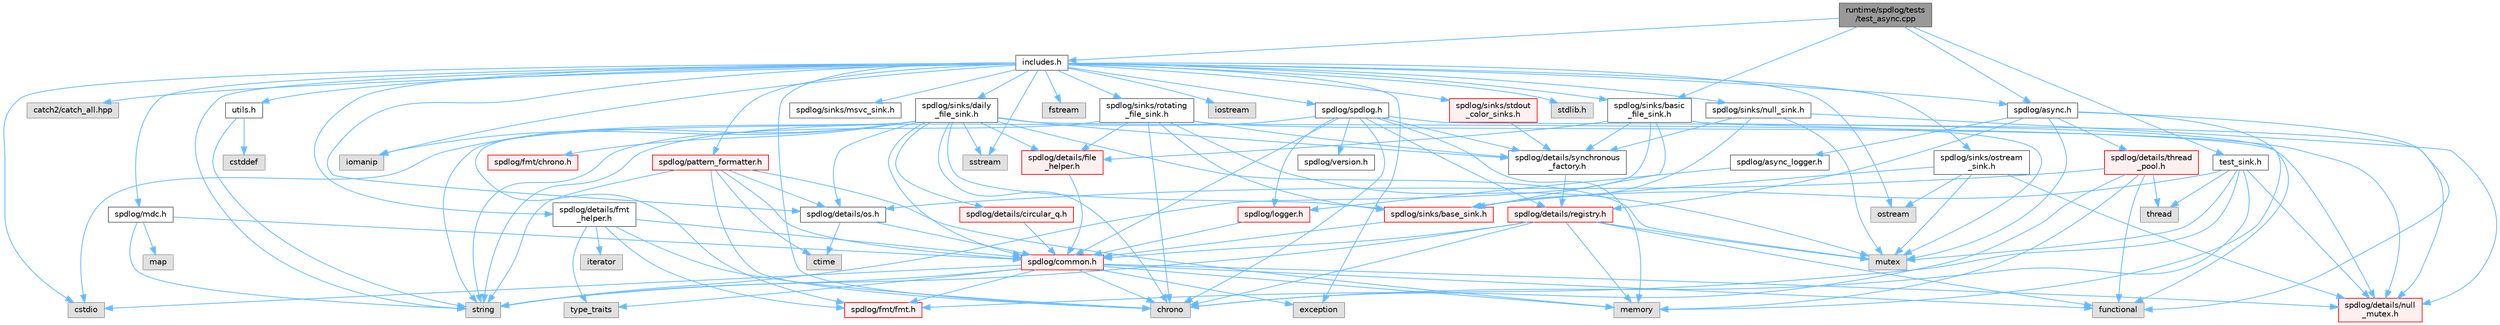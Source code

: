 digraph "runtime/spdlog/tests/test_async.cpp"
{
 // LATEX_PDF_SIZE
  bgcolor="transparent";
  edge [fontname=Helvetica,fontsize=10,labelfontname=Helvetica,labelfontsize=10];
  node [fontname=Helvetica,fontsize=10,shape=box,height=0.2,width=0.4];
  Node1 [id="Node000001",label="runtime/spdlog/tests\l/test_async.cpp",height=0.2,width=0.4,color="gray40", fillcolor="grey60", style="filled", fontcolor="black",tooltip=" "];
  Node1 -> Node2 [id="edge1_Node000001_Node000002",color="steelblue1",style="solid",tooltip=" "];
  Node2 [id="Node000002",label="includes.h",height=0.2,width=0.4,color="grey40", fillcolor="white", style="filled",URL="$includes_8h.html",tooltip=" "];
  Node2 -> Node3 [id="edge2_Node000002_Node000003",color="steelblue1",style="solid",tooltip=" "];
  Node3 [id="Node000003",label="catch2/catch_all.hpp",height=0.2,width=0.4,color="grey60", fillcolor="#E0E0E0", style="filled",tooltip=" "];
  Node2 -> Node4 [id="edge3_Node000002_Node000004",color="steelblue1",style="solid",tooltip=" "];
  Node4 [id="Node000004",label="utils.h",height=0.2,width=0.4,color="grey40", fillcolor="white", style="filled",URL="$tests_2utils_8h.html",tooltip=" "];
  Node4 -> Node5 [id="edge4_Node000004_Node000005",color="steelblue1",style="solid",tooltip=" "];
  Node5 [id="Node000005",label="cstddef",height=0.2,width=0.4,color="grey60", fillcolor="#E0E0E0", style="filled",tooltip=" "];
  Node4 -> Node6 [id="edge5_Node000004_Node000006",color="steelblue1",style="solid",tooltip=" "];
  Node6 [id="Node000006",label="string",height=0.2,width=0.4,color="grey60", fillcolor="#E0E0E0", style="filled",tooltip=" "];
  Node2 -> Node7 [id="edge6_Node000002_Node000007",color="steelblue1",style="solid",tooltip=" "];
  Node7 [id="Node000007",label="chrono",height=0.2,width=0.4,color="grey60", fillcolor="#E0E0E0", style="filled",tooltip=" "];
  Node2 -> Node8 [id="edge7_Node000002_Node000008",color="steelblue1",style="solid",tooltip=" "];
  Node8 [id="Node000008",label="cstdio",height=0.2,width=0.4,color="grey60", fillcolor="#E0E0E0", style="filled",tooltip=" "];
  Node2 -> Node9 [id="edge8_Node000002_Node000009",color="steelblue1",style="solid",tooltip=" "];
  Node9 [id="Node000009",label="exception",height=0.2,width=0.4,color="grey60", fillcolor="#E0E0E0", style="filled",tooltip=" "];
  Node2 -> Node10 [id="edge9_Node000002_Node000010",color="steelblue1",style="solid",tooltip=" "];
  Node10 [id="Node000010",label="fstream",height=0.2,width=0.4,color="grey60", fillcolor="#E0E0E0", style="filled",tooltip=" "];
  Node2 -> Node11 [id="edge10_Node000002_Node000011",color="steelblue1",style="solid",tooltip=" "];
  Node11 [id="Node000011",label="iostream",height=0.2,width=0.4,color="grey60", fillcolor="#E0E0E0", style="filled",tooltip=" "];
  Node2 -> Node12 [id="edge11_Node000002_Node000012",color="steelblue1",style="solid",tooltip=" "];
  Node12 [id="Node000012",label="ostream",height=0.2,width=0.4,color="grey60", fillcolor="#E0E0E0", style="filled",tooltip=" "];
  Node2 -> Node13 [id="edge12_Node000002_Node000013",color="steelblue1",style="solid",tooltip=" "];
  Node13 [id="Node000013",label="sstream",height=0.2,width=0.4,color="grey60", fillcolor="#E0E0E0", style="filled",tooltip=" "];
  Node2 -> Node6 [id="edge13_Node000002_Node000006",color="steelblue1",style="solid",tooltip=" "];
  Node2 -> Node14 [id="edge14_Node000002_Node000014",color="steelblue1",style="solid",tooltip=" "];
  Node14 [id="Node000014",label="iomanip",height=0.2,width=0.4,color="grey60", fillcolor="#E0E0E0", style="filled",tooltip=" "];
  Node2 -> Node15 [id="edge15_Node000002_Node000015",color="steelblue1",style="solid",tooltip=" "];
  Node15 [id="Node000015",label="stdlib.h",height=0.2,width=0.4,color="grey60", fillcolor="#E0E0E0", style="filled",tooltip=" "];
  Node2 -> Node16 [id="edge16_Node000002_Node000016",color="steelblue1",style="solid",tooltip=" "];
  Node16 [id="Node000016",label="spdlog/spdlog.h",height=0.2,width=0.4,color="grey40", fillcolor="white", style="filled",URL="$spdlog_8h.html",tooltip=" "];
  Node16 -> Node17 [id="edge17_Node000016_Node000017",color="steelblue1",style="solid",tooltip=" "];
  Node17 [id="Node000017",label="spdlog/common.h",height=0.2,width=0.4,color="red", fillcolor="#FFF0F0", style="filled",URL="$common_8h.html",tooltip=" "];
  Node17 -> Node18 [id="edge18_Node000017_Node000018",color="steelblue1",style="solid",tooltip=" "];
  Node18 [id="Node000018",label="spdlog/details/null\l_mutex.h",height=0.2,width=0.4,color="red", fillcolor="#FFF0F0", style="filled",URL="$null__mutex_8h.html",tooltip=" "];
  Node17 -> Node7 [id="edge19_Node000017_Node000007",color="steelblue1",style="solid",tooltip=" "];
  Node17 -> Node8 [id="edge20_Node000017_Node000008",color="steelblue1",style="solid",tooltip=" "];
  Node17 -> Node9 [id="edge21_Node000017_Node000009",color="steelblue1",style="solid",tooltip=" "];
  Node17 -> Node22 [id="edge22_Node000017_Node000022",color="steelblue1",style="solid",tooltip=" "];
  Node22 [id="Node000022",label="functional",height=0.2,width=0.4,color="grey60", fillcolor="#E0E0E0", style="filled",tooltip=" "];
  Node17 -> Node24 [id="edge23_Node000017_Node000024",color="steelblue1",style="solid",tooltip=" "];
  Node24 [id="Node000024",label="memory",height=0.2,width=0.4,color="grey60", fillcolor="#E0E0E0", style="filled",tooltip=" "];
  Node17 -> Node6 [id="edge24_Node000017_Node000006",color="steelblue1",style="solid",tooltip=" "];
  Node17 -> Node25 [id="edge25_Node000017_Node000025",color="steelblue1",style="solid",tooltip=" "];
  Node25 [id="Node000025",label="type_traits",height=0.2,width=0.4,color="grey60", fillcolor="#E0E0E0", style="filled",tooltip=" "];
  Node17 -> Node26 [id="edge26_Node000017_Node000026",color="steelblue1",style="solid",tooltip=" "];
  Node26 [id="Node000026",label="spdlog/fmt/fmt.h",height=0.2,width=0.4,color="red", fillcolor="#FFF0F0", style="filled",URL="$fmt_8h.html",tooltip=" "];
  Node16 -> Node185 [id="edge27_Node000016_Node000185",color="steelblue1",style="solid",tooltip=" "];
  Node185 [id="Node000185",label="spdlog/details/registry.h",height=0.2,width=0.4,color="red", fillcolor="#FFF0F0", style="filled",URL="$registry_8h.html",tooltip=" "];
  Node185 -> Node17 [id="edge28_Node000185_Node000017",color="steelblue1",style="solid",tooltip=" "];
  Node185 -> Node7 [id="edge29_Node000185_Node000007",color="steelblue1",style="solid",tooltip=" "];
  Node185 -> Node22 [id="edge30_Node000185_Node000022",color="steelblue1",style="solid",tooltip=" "];
  Node185 -> Node24 [id="edge31_Node000185_Node000024",color="steelblue1",style="solid",tooltip=" "];
  Node185 -> Node188 [id="edge32_Node000185_Node000188",color="steelblue1",style="solid",tooltip=" "];
  Node188 [id="Node000188",label="mutex",height=0.2,width=0.4,color="grey60", fillcolor="#E0E0E0", style="filled",tooltip=" "];
  Node185 -> Node6 [id="edge33_Node000185_Node000006",color="steelblue1",style="solid",tooltip=" "];
  Node16 -> Node191 [id="edge34_Node000016_Node000191",color="steelblue1",style="solid",tooltip=" "];
  Node191 [id="Node000191",label="spdlog/details/synchronous\l_factory.h",height=0.2,width=0.4,color="grey40", fillcolor="white", style="filled",URL="$synchronous__factory_8h.html",tooltip=" "];
  Node191 -> Node185 [id="edge35_Node000191_Node000185",color="steelblue1",style="solid",tooltip=" "];
  Node16 -> Node192 [id="edge36_Node000016_Node000192",color="steelblue1",style="solid",tooltip=" "];
  Node192 [id="Node000192",label="spdlog/logger.h",height=0.2,width=0.4,color="red", fillcolor="#FFF0F0", style="filled",URL="$logger_8h.html",tooltip=" "];
  Node192 -> Node17 [id="edge37_Node000192_Node000017",color="steelblue1",style="solid",tooltip=" "];
  Node16 -> Node198 [id="edge38_Node000016_Node000198",color="steelblue1",style="solid",tooltip=" "];
  Node198 [id="Node000198",label="spdlog/version.h",height=0.2,width=0.4,color="grey40", fillcolor="white", style="filled",URL="$spdlog_2include_2spdlog_2version_8h.html",tooltip=" "];
  Node16 -> Node7 [id="edge39_Node000016_Node000007",color="steelblue1",style="solid",tooltip=" "];
  Node16 -> Node22 [id="edge40_Node000016_Node000022",color="steelblue1",style="solid",tooltip=" "];
  Node16 -> Node24 [id="edge41_Node000016_Node000024",color="steelblue1",style="solid",tooltip=" "];
  Node16 -> Node6 [id="edge42_Node000016_Node000006",color="steelblue1",style="solid",tooltip=" "];
  Node2 -> Node199 [id="edge43_Node000002_Node000199",color="steelblue1",style="solid",tooltip=" "];
  Node199 [id="Node000199",label="spdlog/async.h",height=0.2,width=0.4,color="grey40", fillcolor="white", style="filled",URL="$async_8h.html",tooltip=" "];
  Node199 -> Node200 [id="edge44_Node000199_Node000200",color="steelblue1",style="solid",tooltip=" "];
  Node200 [id="Node000200",label="spdlog/async_logger.h",height=0.2,width=0.4,color="grey40", fillcolor="white", style="filled",URL="$async__logger_8h.html",tooltip=" "];
  Node200 -> Node192 [id="edge45_Node000200_Node000192",color="steelblue1",style="solid",tooltip=" "];
  Node199 -> Node185 [id="edge46_Node000199_Node000185",color="steelblue1",style="solid",tooltip=" "];
  Node199 -> Node201 [id="edge47_Node000199_Node000201",color="steelblue1",style="solid",tooltip=" "];
  Node201 [id="Node000201",label="spdlog/details/thread\l_pool.h",height=0.2,width=0.4,color="red", fillcolor="#FFF0F0", style="filled",URL="$thread__pool_8h.html",tooltip=" "];
  Node201 -> Node203 [id="edge48_Node000201_Node000203",color="steelblue1",style="solid",tooltip=" "];
  Node203 [id="Node000203",label="spdlog/details/os.h",height=0.2,width=0.4,color="grey40", fillcolor="white", style="filled",URL="$details_2os_8h.html",tooltip=" "];
  Node203 -> Node204 [id="edge49_Node000203_Node000204",color="steelblue1",style="solid",tooltip=" "];
  Node204 [id="Node000204",label="ctime",height=0.2,width=0.4,color="grey60", fillcolor="#E0E0E0", style="filled",tooltip=" "];
  Node203 -> Node17 [id="edge50_Node000203_Node000017",color="steelblue1",style="solid",tooltip=" "];
  Node201 -> Node7 [id="edge51_Node000201_Node000007",color="steelblue1",style="solid",tooltip=" "];
  Node201 -> Node22 [id="edge52_Node000201_Node000022",color="steelblue1",style="solid",tooltip=" "];
  Node201 -> Node24 [id="edge53_Node000201_Node000024",color="steelblue1",style="solid",tooltip=" "];
  Node201 -> Node189 [id="edge54_Node000201_Node000189",color="steelblue1",style="solid",tooltip=" "];
  Node189 [id="Node000189",label="thread",height=0.2,width=0.4,color="grey60", fillcolor="#E0E0E0", style="filled",tooltip=" "];
  Node199 -> Node22 [id="edge55_Node000199_Node000022",color="steelblue1",style="solid",tooltip=" "];
  Node199 -> Node24 [id="edge56_Node000199_Node000024",color="steelblue1",style="solid",tooltip=" "];
  Node199 -> Node188 [id="edge57_Node000199_Node000188",color="steelblue1",style="solid",tooltip=" "];
  Node2 -> Node205 [id="edge58_Node000002_Node000205",color="steelblue1",style="solid",tooltip=" "];
  Node205 [id="Node000205",label="spdlog/details/fmt\l_helper.h",height=0.2,width=0.4,color="grey40", fillcolor="white", style="filled",URL="$fmt__helper_8h.html",tooltip=" "];
  Node205 -> Node7 [id="edge59_Node000205_Node000007",color="steelblue1",style="solid",tooltip=" "];
  Node205 -> Node184 [id="edge60_Node000205_Node000184",color="steelblue1",style="solid",tooltip=" "];
  Node184 [id="Node000184",label="iterator",height=0.2,width=0.4,color="grey60", fillcolor="#E0E0E0", style="filled",tooltip=" "];
  Node205 -> Node17 [id="edge61_Node000205_Node000017",color="steelblue1",style="solid",tooltip=" "];
  Node205 -> Node26 [id="edge62_Node000205_Node000026",color="steelblue1",style="solid",tooltip=" "];
  Node205 -> Node25 [id="edge63_Node000205_Node000025",color="steelblue1",style="solid",tooltip=" "];
  Node2 -> Node203 [id="edge64_Node000002_Node000203",color="steelblue1",style="solid",tooltip=" "];
  Node2 -> Node206 [id="edge65_Node000002_Node000206",color="steelblue1",style="solid",tooltip=" "];
  Node206 [id="Node000206",label="spdlog/mdc.h",height=0.2,width=0.4,color="grey40", fillcolor="white", style="filled",URL="$mdc_8h.html",tooltip=" "];
  Node206 -> Node207 [id="edge66_Node000206_Node000207",color="steelblue1",style="solid",tooltip=" "];
  Node207 [id="Node000207",label="map",height=0.2,width=0.4,color="grey60", fillcolor="#E0E0E0", style="filled",tooltip=" "];
  Node206 -> Node6 [id="edge67_Node000206_Node000006",color="steelblue1",style="solid",tooltip=" "];
  Node206 -> Node17 [id="edge68_Node000206_Node000017",color="steelblue1",style="solid",tooltip=" "];
  Node2 -> Node208 [id="edge69_Node000002_Node000208",color="steelblue1",style="solid",tooltip=" "];
  Node208 [id="Node000208",label="spdlog/sinks/basic\l_file_sink.h",height=0.2,width=0.4,color="grey40", fillcolor="white", style="filled",URL="$basic__file__sink_8h.html",tooltip=" "];
  Node208 -> Node209 [id="edge70_Node000208_Node000209",color="steelblue1",style="solid",tooltip=" "];
  Node209 [id="Node000209",label="spdlog/details/file\l_helper.h",height=0.2,width=0.4,color="red", fillcolor="#FFF0F0", style="filled",URL="$file__helper_8h.html",tooltip=" "];
  Node209 -> Node17 [id="edge71_Node000209_Node000017",color="steelblue1",style="solid",tooltip=" "];
  Node208 -> Node18 [id="edge72_Node000208_Node000018",color="steelblue1",style="solid",tooltip=" "];
  Node208 -> Node191 [id="edge73_Node000208_Node000191",color="steelblue1",style="solid",tooltip=" "];
  Node208 -> Node211 [id="edge74_Node000208_Node000211",color="steelblue1",style="solid",tooltip=" "];
  Node211 [id="Node000211",label="spdlog/sinks/base_sink.h",height=0.2,width=0.4,color="red", fillcolor="#FFF0F0", style="filled",URL="$base__sink_8h.html",tooltip=" "];
  Node211 -> Node17 [id="edge75_Node000211_Node000017",color="steelblue1",style="solid",tooltip=" "];
  Node208 -> Node188 [id="edge76_Node000208_Node000188",color="steelblue1",style="solid",tooltip=" "];
  Node208 -> Node6 [id="edge77_Node000208_Node000006",color="steelblue1",style="solid",tooltip=" "];
  Node2 -> Node214 [id="edge78_Node000002_Node000214",color="steelblue1",style="solid",tooltip=" "];
  Node214 [id="Node000214",label="spdlog/sinks/daily\l_file_sink.h",height=0.2,width=0.4,color="grey40", fillcolor="white", style="filled",URL="$daily__file__sink_8h.html",tooltip=" "];
  Node214 -> Node17 [id="edge79_Node000214_Node000017",color="steelblue1",style="solid",tooltip=" "];
  Node214 -> Node194 [id="edge80_Node000214_Node000194",color="steelblue1",style="solid",tooltip=" "];
  Node194 [id="Node000194",label="spdlog/details/circular_q.h",height=0.2,width=0.4,color="red", fillcolor="#FFF0F0", style="filled",URL="$circular__q_8h.html",tooltip=" "];
  Node194 -> Node17 [id="edge81_Node000194_Node000017",color="steelblue1",style="solid",tooltip=" "];
  Node214 -> Node209 [id="edge82_Node000214_Node000209",color="steelblue1",style="solid",tooltip=" "];
  Node214 -> Node18 [id="edge83_Node000214_Node000018",color="steelblue1",style="solid",tooltip=" "];
  Node214 -> Node203 [id="edge84_Node000214_Node000203",color="steelblue1",style="solid",tooltip=" "];
  Node214 -> Node191 [id="edge85_Node000214_Node000191",color="steelblue1",style="solid",tooltip=" "];
  Node214 -> Node215 [id="edge86_Node000214_Node000215",color="steelblue1",style="solid",tooltip=" "];
  Node215 [id="Node000215",label="spdlog/fmt/chrono.h",height=0.2,width=0.4,color="red", fillcolor="#FFF0F0", style="filled",URL="$spdlog_2include_2spdlog_2fmt_2chrono_8h.html",tooltip=" "];
  Node214 -> Node26 [id="edge87_Node000214_Node000026",color="steelblue1",style="solid",tooltip=" "];
  Node214 -> Node211 [id="edge88_Node000214_Node000211",color="steelblue1",style="solid",tooltip=" "];
  Node214 -> Node7 [id="edge89_Node000214_Node000007",color="steelblue1",style="solid",tooltip=" "];
  Node214 -> Node8 [id="edge90_Node000214_Node000008",color="steelblue1",style="solid",tooltip=" "];
  Node214 -> Node14 [id="edge91_Node000214_Node000014",color="steelblue1",style="solid",tooltip=" "];
  Node214 -> Node188 [id="edge92_Node000214_Node000188",color="steelblue1",style="solid",tooltip=" "];
  Node214 -> Node13 [id="edge93_Node000214_Node000013",color="steelblue1",style="solid",tooltip=" "];
  Node214 -> Node6 [id="edge94_Node000214_Node000006",color="steelblue1",style="solid",tooltip=" "];
  Node2 -> Node217 [id="edge95_Node000002_Node000217",color="steelblue1",style="solid",tooltip=" "];
  Node217 [id="Node000217",label="spdlog/sinks/null_sink.h",height=0.2,width=0.4,color="grey40", fillcolor="white", style="filled",URL="$null__sink_8h.html",tooltip=" "];
  Node217 -> Node18 [id="edge96_Node000217_Node000018",color="steelblue1",style="solid",tooltip=" "];
  Node217 -> Node191 [id="edge97_Node000217_Node000191",color="steelblue1",style="solid",tooltip=" "];
  Node217 -> Node211 [id="edge98_Node000217_Node000211",color="steelblue1",style="solid",tooltip=" "];
  Node217 -> Node188 [id="edge99_Node000217_Node000188",color="steelblue1",style="solid",tooltip=" "];
  Node2 -> Node218 [id="edge100_Node000002_Node000218",color="steelblue1",style="solid",tooltip=" "];
  Node218 [id="Node000218",label="spdlog/sinks/ostream\l_sink.h",height=0.2,width=0.4,color="grey40", fillcolor="white", style="filled",URL="$ostream__sink_8h.html",tooltip=" "];
  Node218 -> Node18 [id="edge101_Node000218_Node000018",color="steelblue1",style="solid",tooltip=" "];
  Node218 -> Node211 [id="edge102_Node000218_Node000211",color="steelblue1",style="solid",tooltip=" "];
  Node218 -> Node188 [id="edge103_Node000218_Node000188",color="steelblue1",style="solid",tooltip=" "];
  Node218 -> Node12 [id="edge104_Node000218_Node000012",color="steelblue1",style="solid",tooltip=" "];
  Node2 -> Node219 [id="edge105_Node000002_Node000219",color="steelblue1",style="solid",tooltip=" "];
  Node219 [id="Node000219",label="spdlog/sinks/rotating\l_file_sink.h",height=0.2,width=0.4,color="grey40", fillcolor="white", style="filled",URL="$rotating__file__sink_8h.html",tooltip=" "];
  Node219 -> Node209 [id="edge106_Node000219_Node000209",color="steelblue1",style="solid",tooltip=" "];
  Node219 -> Node18 [id="edge107_Node000219_Node000018",color="steelblue1",style="solid",tooltip=" "];
  Node219 -> Node191 [id="edge108_Node000219_Node000191",color="steelblue1",style="solid",tooltip=" "];
  Node219 -> Node211 [id="edge109_Node000219_Node000211",color="steelblue1",style="solid",tooltip=" "];
  Node219 -> Node7 [id="edge110_Node000219_Node000007",color="steelblue1",style="solid",tooltip=" "];
  Node219 -> Node188 [id="edge111_Node000219_Node000188",color="steelblue1",style="solid",tooltip=" "];
  Node219 -> Node6 [id="edge112_Node000219_Node000006",color="steelblue1",style="solid",tooltip=" "];
  Node2 -> Node220 [id="edge113_Node000002_Node000220",color="steelblue1",style="solid",tooltip=" "];
  Node220 [id="Node000220",label="spdlog/sinks/stdout\l_color_sinks.h",height=0.2,width=0.4,color="red", fillcolor="#FFF0F0", style="filled",URL="$stdout__color__sinks_8h.html",tooltip=" "];
  Node220 -> Node191 [id="edge114_Node000220_Node000191",color="steelblue1",style="solid",tooltip=" "];
  Node2 -> Node223 [id="edge115_Node000002_Node000223",color="steelblue1",style="solid",tooltip=" "];
  Node223 [id="Node000223",label="spdlog/sinks/msvc_sink.h",height=0.2,width=0.4,color="grey40", fillcolor="white", style="filled",URL="$msvc__sink_8h.html",tooltip=" "];
  Node2 -> Node224 [id="edge116_Node000002_Node000224",color="steelblue1",style="solid",tooltip=" "];
  Node224 [id="Node000224",label="spdlog/pattern_formatter.h",height=0.2,width=0.4,color="red", fillcolor="#FFF0F0", style="filled",URL="$pattern__formatter_8h.html",tooltip=" "];
  Node224 -> Node17 [id="edge117_Node000224_Node000017",color="steelblue1",style="solid",tooltip=" "];
  Node224 -> Node203 [id="edge118_Node000224_Node000203",color="steelblue1",style="solid",tooltip=" "];
  Node224 -> Node7 [id="edge119_Node000224_Node000007",color="steelblue1",style="solid",tooltip=" "];
  Node224 -> Node204 [id="edge120_Node000224_Node000204",color="steelblue1",style="solid",tooltip=" "];
  Node224 -> Node24 [id="edge121_Node000224_Node000024",color="steelblue1",style="solid",tooltip=" "];
  Node224 -> Node6 [id="edge122_Node000224_Node000006",color="steelblue1",style="solid",tooltip=" "];
  Node1 -> Node199 [id="edge123_Node000001_Node000199",color="steelblue1",style="solid",tooltip=" "];
  Node1 -> Node208 [id="edge124_Node000001_Node000208",color="steelblue1",style="solid",tooltip=" "];
  Node1 -> Node225 [id="edge125_Node000001_Node000225",color="steelblue1",style="solid",tooltip=" "];
  Node225 [id="Node000225",label="test_sink.h",height=0.2,width=0.4,color="grey40", fillcolor="white", style="filled",URL="$test__sink_8h.html",tooltip=" "];
  Node225 -> Node18 [id="edge126_Node000225_Node000018",color="steelblue1",style="solid",tooltip=" "];
  Node225 -> Node211 [id="edge127_Node000225_Node000211",color="steelblue1",style="solid",tooltip=" "];
  Node225 -> Node26 [id="edge128_Node000225_Node000026",color="steelblue1",style="solid",tooltip=" "];
  Node225 -> Node7 [id="edge129_Node000225_Node000007",color="steelblue1",style="solid",tooltip=" "];
  Node225 -> Node188 [id="edge130_Node000225_Node000188",color="steelblue1",style="solid",tooltip=" "];
  Node225 -> Node189 [id="edge131_Node000225_Node000189",color="steelblue1",style="solid",tooltip=" "];
}
